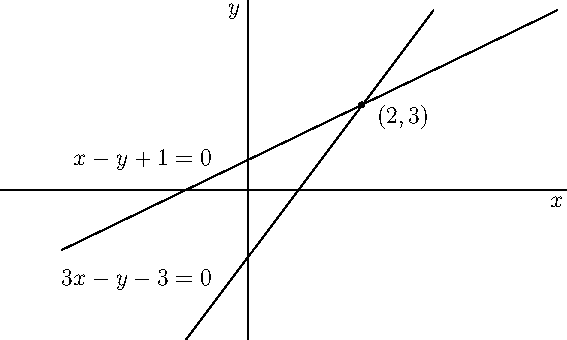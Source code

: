 size(10cm,6cm,IgnoreAspect);
import graph;
xlimits(-4,5);
ylimits(-5,6);
xaxis("$x$");
yaxis("$y$");
draw((-3,-2)--(5,6));
draw((-1,-5)--(3,6));
label("$x-y+1=0$",(-0.5,0.5),NW);
label("$3x-y-3=0$",(-0.5,-3.5),NW);
dot((1.84,2.84));
label("$(2,3)$",(2,3),SE);

